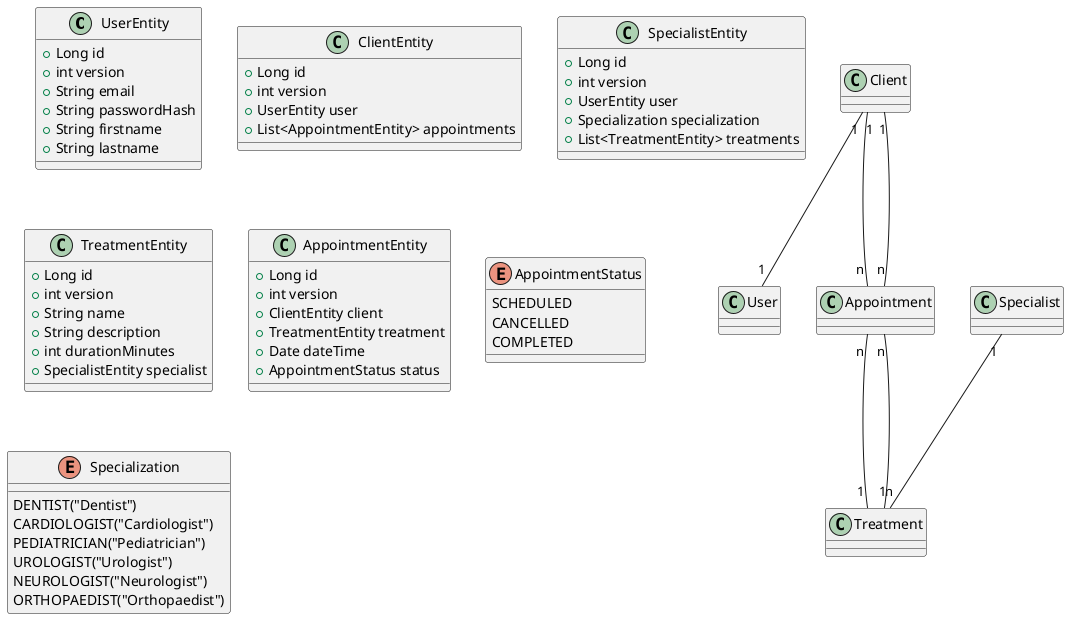 @startuml

class UserEntity {
    +Long id
    +int version
    +String email
    +String passwordHash
    +String firstname
    +String lastname
}

class ClientEntity {
    +Long id
    +int version
    +UserEntity user
    +List<AppointmentEntity> appointments
}

class SpecialistEntity {
    +Long id
    +int version
    +UserEntity user
    +Specialization specialization
    +List<TreatmentEntity> treatments
}

class TreatmentEntity {
    +Long id
    +int version
    +String name
    +String description
    +int durationMinutes
    +SpecialistEntity specialist
}

class AppointmentEntity {
    +Long id
    +int version
    +ClientEntity client
    +TreatmentEntity treatment
    +Date dateTime
    +AppointmentStatus status
}

enum AppointmentStatus {
    SCHEDULED
    CANCELLED
    COMPLETED
}

enum Specialization {
    DENTIST("Dentist") 
	CARDIOLOGIST("Cardiologist") 
	PEDIATRICIAN("Pediatrician") 
	UROLOGIST("Urologist")
	NEUROLOGIST("Neurologist") 
	ORTHOPAEDIST("Orthopaedist")
}

Client "1" -- "1" User 
Client "1" -- "n" Appointment 
Specialist "1" -- "n" Treatment 
Treatment "1" -- "n" Appointment 
Appointment "n" -- "1" Client
Appointment "n" -- "1" Treatment

@enduml